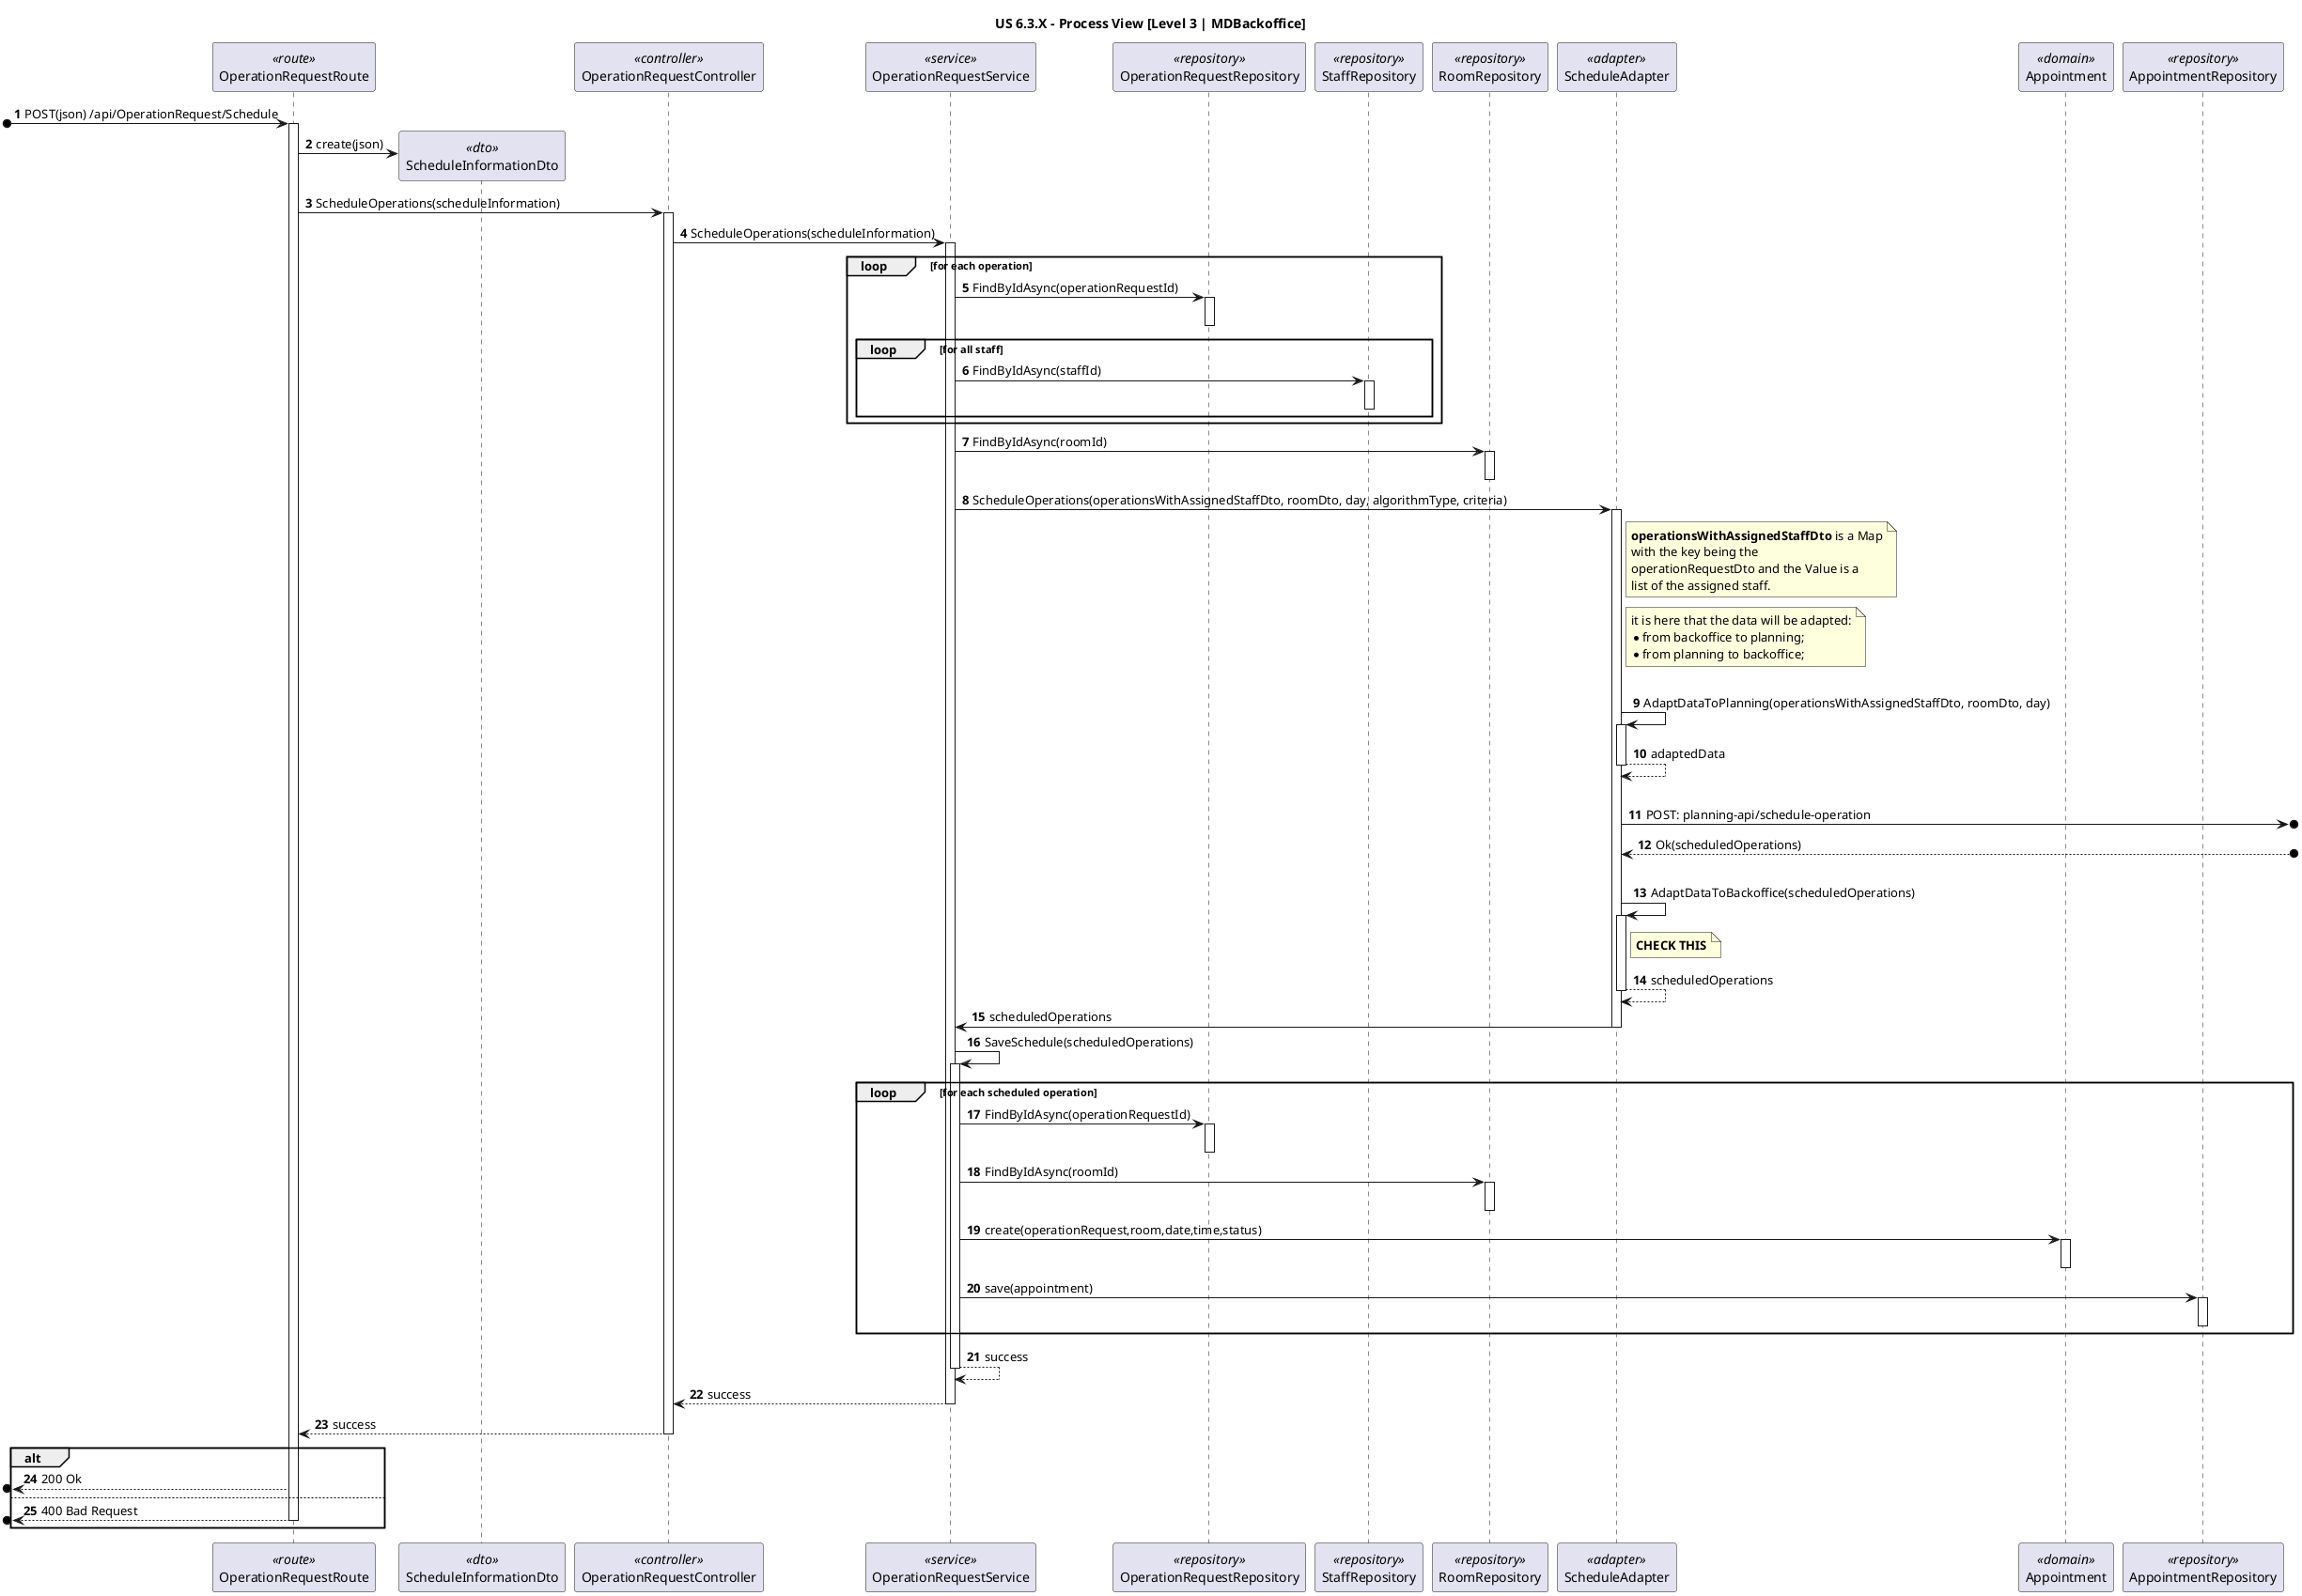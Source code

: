 @startuml

title "US 6.3.X - Process View [Level 3 | MDBackoffice]"

autonumber
participant "OperationRequestRoute" as ROUTE <<route>>
participant "ScheduleInformationDto" as DTO <<dto>>
participant "OperationRequestController" as CTRL <<controller>>
participant "OperationRequestService" as SVC <<service>>
participant "OperationRequestRepository" as OR_REPO <<repository>>
participant "StaffRepository" as S_REPO <<repository>>
participant "RoomRepository" as R_REPO <<repository>>
participant "ScheduleAdapter" as APT <<adapter>>
participant "Appointment" as APPTMT <<domain>>
participant "AppointmentRepository" as A_REPO <<repository>>

[o-> ROUTE: POST(json) /api/OperationRequest/Schedule
activate ROUTE

ROUTE -> DTO **: create(json)

ROUTE -> CTRL: ScheduleOperations(scheduleInformation)
activate CTRL

CTRL ->  SVC: ScheduleOperations(scheduleInformation)
activate SVC

loop for each operation

SVC -> OR_REPO: FindByIdAsync(operationRequestId)
activate OR_REPO
deactivate OR_REPO

loop for all staff

SVC -> S_REPO: FindByIdAsync(staffId)
activate S_REPO
deactivate S_REPO

end loop
end loop

SVC -> R_REPO: FindByIdAsync(roomId)
activate R_REPO
deactivate R_REPO


SVC -> APT: ScheduleOperations(operationsWithAssignedStaffDto, roomDto, day, algorithmType, criteria)
activate APT
note right of APT: **operationsWithAssignedStaffDto** is a Map\nwith the key being the\noperationRequestDto and the Value is a\nlist of the assigned staff.

note right of APT: it is here that the data will be adapted:\n* from backoffice to planning;\n*from planning to backoffice;
|||
APT -> APT: AdaptDataToPlanning(operationsWithAssignedStaffDto, roomDto, day)
activate APT

APT --> APT: adaptedData
deactivate APT
|||
APT ->o] : POST: planning-api/schedule-operation

APT <--o] : Ok(scheduledOperations)
|||
APT -> APT: AdaptDataToBackoffice(scheduledOperations)
activate APT
note right of APT: **CHECK THIS**

APT --> APT: scheduledOperations
deactivate APT


APT -> SVC: scheduledOperations
deactivate APT

SVC -> SVC: SaveSchedule(scheduledOperations)
activate SVC

loop for each scheduled operation

SVC -> OR_REPO: FindByIdAsync(operationRequestId)
activate OR_REPO
deactivate OR_REPO

SVC -> R_REPO: FindByIdAsync(roomId)
activate R_REPO
deactivate R_REPO

SVC -> APPTMT: create(operationRequest,room,date,time,status)
activate APPTMT
deactivate APPTMT

SVC -> A_REPO: save(appointment)
activate A_REPO
deactivate A_REPO

end loop

SVC --> SVC: success
deactivate SVC

SVC --> CTRL: success
deactivate SVC

CTRL --> ROUTE: success
deactivate CTRL

alt 
[o<-- ROUTE : 200 Ok

else

[o<-- ROUTE : 400 Bad Request
deactivate ROUTE
end alt


@enduml
